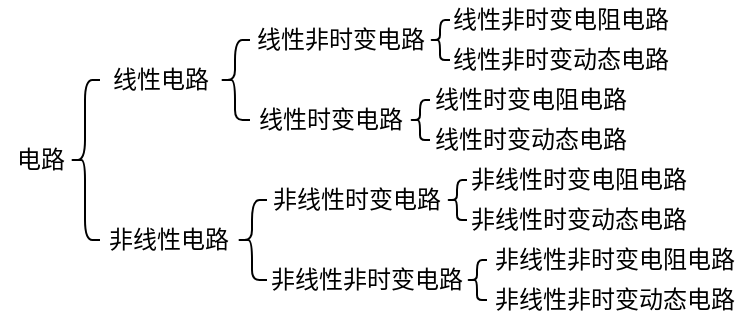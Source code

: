 <mxfile version="16.5.1" type="device"><diagram id="iWOqdUKJHNXKgKbQn_P9" name="第 1 页"><mxGraphModel dx="985" dy="599" grid="1" gridSize="5" guides="1" tooltips="1" connect="1" arrows="1" fold="1" page="1" pageScale="1" pageWidth="827" pageHeight="1169" math="0" shadow="0"><root><mxCell id="0"/><mxCell id="1" parent="0"/><mxCell id="yKCGSVR3n-hYXArAtK0v-4" value="电路" style="text;html=1;resizable=0;autosize=1;align=center;verticalAlign=middle;points=[];fillColor=none;strokeColor=none;rounded=0;" parent="1" vertex="1"><mxGeometry x="80" y="310" width="40" height="20" as="geometry"/></mxCell><mxCell id="yKCGSVR3n-hYXArAtK0v-5" value="" style="shape=curlyBracket;whiteSpace=wrap;html=1;rounded=1;" parent="1" vertex="1"><mxGeometry x="115" y="280" width="15" height="80" as="geometry"/></mxCell><mxCell id="yKCGSVR3n-hYXArAtK0v-6" value="线性电路" style="text;html=1;resizable=0;autosize=1;align=center;verticalAlign=middle;points=[];fillColor=none;strokeColor=none;rounded=0;" parent="1" vertex="1"><mxGeometry x="130" y="270" width="60" height="20" as="geometry"/></mxCell><mxCell id="yKCGSVR3n-hYXArAtK0v-8" value="非线性电路" style="text;html=1;align=center;verticalAlign=middle;resizable=0;points=[];autosize=1;strokeColor=none;fillColor=none;" parent="1" vertex="1"><mxGeometry x="123.5" y="350" width="80" height="20" as="geometry"/></mxCell><mxCell id="yKCGSVR3n-hYXArAtK0v-9" value="线性非时变电路" style="text;html=1;align=center;verticalAlign=middle;resizable=0;points=[];autosize=1;strokeColor=none;fillColor=none;" parent="1" vertex="1"><mxGeometry x="200" y="250" width="100" height="20" as="geometry"/></mxCell><mxCell id="yKCGSVR3n-hYXArAtK0v-10" value="线性时变电路" style="text;html=1;align=center;verticalAlign=middle;resizable=0;points=[];autosize=1;strokeColor=none;fillColor=none;" parent="1" vertex="1"><mxGeometry x="200" y="290" width="90" height="20" as="geometry"/></mxCell><mxCell id="3Lqz3-xz8m1axvlc-a5q-1" value="非线性非时变电路" style="text;html=1;align=center;verticalAlign=middle;resizable=0;points=[];autosize=1;strokeColor=none;fillColor=none;" vertex="1" parent="1"><mxGeometry x="207.5" y="370" width="110" height="20" as="geometry"/></mxCell><mxCell id="3Lqz3-xz8m1axvlc-a5q-3" value="非线性时变电路" style="text;html=1;align=center;verticalAlign=middle;resizable=0;points=[];autosize=1;strokeColor=none;fillColor=none;" vertex="1" parent="1"><mxGeometry x="207.5" y="330" width="100" height="20" as="geometry"/></mxCell><mxCell id="3Lqz3-xz8m1axvlc-a5q-4" value="" style="shape=curlyBracket;whiteSpace=wrap;html=1;rounded=1;" vertex="1" parent="1"><mxGeometry x="190" y="260" width="15" height="40" as="geometry"/></mxCell><mxCell id="3Lqz3-xz8m1axvlc-a5q-5" value="线性非时变电阻电路" style="text;html=1;align=center;verticalAlign=middle;resizable=0;points=[];autosize=1;strokeColor=none;fillColor=none;" vertex="1" parent="1"><mxGeometry x="300" y="240" width="120" height="20" as="geometry"/></mxCell><mxCell id="3Lqz3-xz8m1axvlc-a5q-6" value="线性非时变动态电路" style="text;html=1;align=center;verticalAlign=middle;resizable=0;points=[];autosize=1;strokeColor=none;fillColor=none;" vertex="1" parent="1"><mxGeometry x="300" y="260" width="120" height="20" as="geometry"/></mxCell><mxCell id="3Lqz3-xz8m1axvlc-a5q-7" value="线性时变电阻电路" style="text;html=1;align=center;verticalAlign=middle;resizable=1;points=[];autosize=1;strokeColor=none;fillColor=none;movable=1;rotatable=1;deletable=1;editable=1;connectable=1;" vertex="1" parent="1"><mxGeometry x="290" y="280" width="110" height="20" as="geometry"/></mxCell><mxCell id="3Lqz3-xz8m1axvlc-a5q-8" value="线性时变动态电路" style="text;html=1;align=center;verticalAlign=middle;resizable=0;points=[];autosize=1;strokeColor=none;fillColor=none;" vertex="1" parent="1"><mxGeometry x="290" y="300" width="110" height="20" as="geometry"/></mxCell><mxCell id="3Lqz3-xz8m1axvlc-a5q-9" value="非线性时变电阻电路" style="text;html=1;align=center;verticalAlign=middle;resizable=0;points=[];autosize=1;strokeColor=none;fillColor=none;" vertex="1" parent="1"><mxGeometry x="308.5" y="320" width="120" height="20" as="geometry"/></mxCell><mxCell id="3Lqz3-xz8m1axvlc-a5q-10" value="非线性时变动态电路" style="text;html=1;align=center;verticalAlign=middle;resizable=0;points=[];autosize=1;strokeColor=none;fillColor=none;" vertex="1" parent="1"><mxGeometry x="308.5" y="340" width="120" height="20" as="geometry"/></mxCell><mxCell id="3Lqz3-xz8m1axvlc-a5q-11" value="非线性非时变电阻电路" style="text;html=1;align=center;verticalAlign=middle;resizable=0;points=[];autosize=1;strokeColor=none;fillColor=none;" vertex="1" parent="1"><mxGeometry x="316.5" y="360" width="140" height="20" as="geometry"/></mxCell><mxCell id="3Lqz3-xz8m1axvlc-a5q-12" value="非线性非时变动态电路" style="text;html=1;align=center;verticalAlign=middle;resizable=0;points=[];autosize=1;strokeColor=none;fillColor=none;" vertex="1" parent="1"><mxGeometry x="316.5" y="380" width="140" height="20" as="geometry"/></mxCell><mxCell id="3Lqz3-xz8m1axvlc-a5q-13" value="" style="shape=curlyBracket;whiteSpace=wrap;html=1;rounded=1;size=0.5;" vertex="1" parent="1"><mxGeometry x="295" y="250" width="10" height="20" as="geometry"/></mxCell><mxCell id="3Lqz3-xz8m1axvlc-a5q-14" value="" style="shape=curlyBracket;whiteSpace=wrap;html=1;rounded=1;size=0.5;" vertex="1" parent="1"><mxGeometry x="285" y="290" width="10" height="20" as="geometry"/></mxCell><mxCell id="3Lqz3-xz8m1axvlc-a5q-19" value="" style="shape=curlyBracket;whiteSpace=wrap;html=1;rounded=1;" vertex="1" parent="1"><mxGeometry x="198.5" y="340" width="15" height="40" as="geometry"/></mxCell><mxCell id="3Lqz3-xz8m1axvlc-a5q-20" value="" style="shape=curlyBracket;whiteSpace=wrap;html=1;rounded=1;size=0.5;" vertex="1" parent="1"><mxGeometry x="303.5" y="330" width="10" height="20" as="geometry"/></mxCell><mxCell id="3Lqz3-xz8m1axvlc-a5q-21" value="" style="shape=curlyBracket;whiteSpace=wrap;html=1;rounded=1;size=0.5;" vertex="1" parent="1"><mxGeometry x="313.5" y="370" width="10" height="20" as="geometry"/></mxCell></root></mxGraphModel></diagram></mxfile>